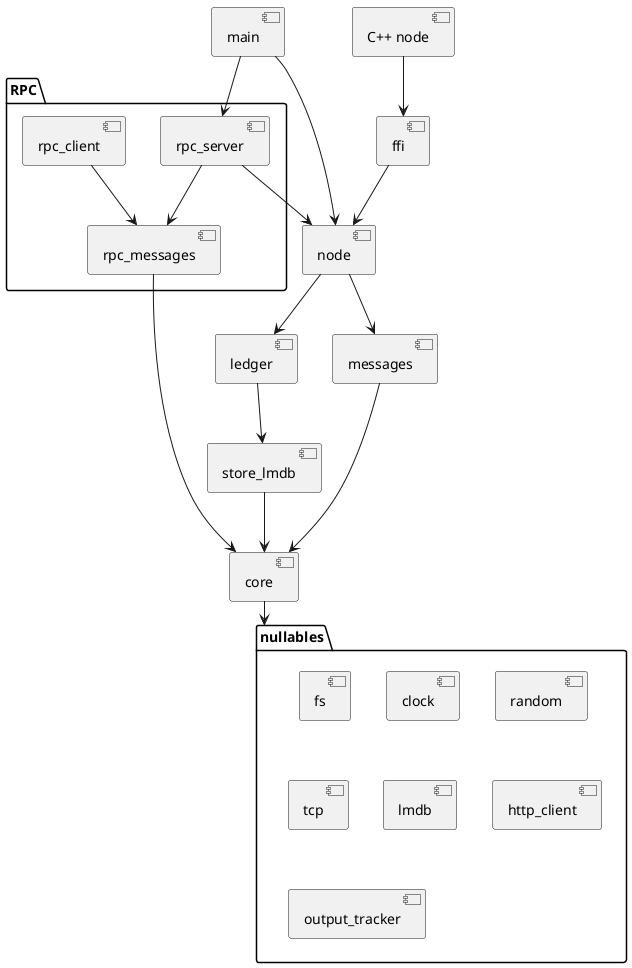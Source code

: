 @startuml "Split crates"

[core]
[ledger]
[store_lmdb]
[messages]
[node]
[main]
[ffi]
[C++ node]

folder "nullables"{
[fs]
[clock]
[random]
[tcp]
[lmdb]
[http_client]
[output_tracker]
}

folder "RPC"{
    [rpc_messages]
    [rpc_server]
    [rpc_client]
}

[C++ node] --> [ffi]
[main] --> [node]
[main] --> [rpc_server]
[rpc_server] --> [node]
[rpc_server] --> [rpc_messages]
[rpc_client] --> [rpc_messages]
[rpc_messages] --> [core]
[node] --> [ledger]
[node] --> [messages]
[messages] --> [core]
[ledger] --> [store_lmdb]
[store_lmdb] --> [core]
[ffi] --> [node]
[core] --> "nullables"

@enduml